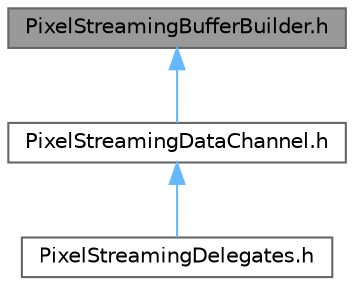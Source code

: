 digraph "PixelStreamingBufferBuilder.h"
{
 // INTERACTIVE_SVG=YES
 // LATEX_PDF_SIZE
  bgcolor="transparent";
  edge [fontname=Helvetica,fontsize=10,labelfontname=Helvetica,labelfontsize=10];
  node [fontname=Helvetica,fontsize=10,shape=box,height=0.2,width=0.4];
  Node1 [id="Node000001",label="PixelStreamingBufferBuilder.h",height=0.2,width=0.4,color="gray40", fillcolor="grey60", style="filled", fontcolor="black",tooltip=" "];
  Node1 -> Node2 [id="edge1_Node000001_Node000002",dir="back",color="steelblue1",style="solid",tooltip=" "];
  Node2 [id="Node000002",label="PixelStreamingDataChannel.h",height=0.2,width=0.4,color="grey40", fillcolor="white", style="filled",URL="$de/d6b/PixelStreamingDataChannel_8h.html",tooltip=" "];
  Node2 -> Node3 [id="edge2_Node000002_Node000003",dir="back",color="steelblue1",style="solid",tooltip=" "];
  Node3 [id="Node000003",label="PixelStreamingDelegates.h",height=0.2,width=0.4,color="grey40", fillcolor="white", style="filled",URL="$d5/dce/PixelStreamingDelegates_8h.html",tooltip=" "];
}
